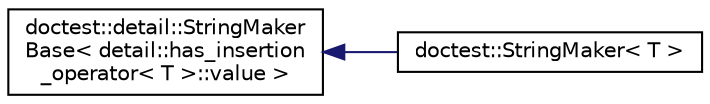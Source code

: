 digraph "Graphical Class Hierarchy"
{
 // LATEX_PDF_SIZE
  edge [fontname="Helvetica",fontsize="10",labelfontname="Helvetica",labelfontsize="10"];
  node [fontname="Helvetica",fontsize="10",shape=record];
  rankdir="LR";
  Node0 [label="doctest::detail::StringMaker\lBase\< detail::has_insertion\l_operator\< T \>::value \>",height=0.2,width=0.4,color="black", fillcolor="white", style="filled",URL="$structdoctest_1_1detail_1_1_string_maker_base.html",tooltip=" "];
  Node0 -> Node1 [dir="back",color="midnightblue",fontsize="10",style="solid",fontname="Helvetica"];
  Node1 [label="doctest::StringMaker\< T \>",height=0.2,width=0.4,color="black", fillcolor="white", style="filled",URL="$structdoctest_1_1_string_maker.html",tooltip=" "];
}
